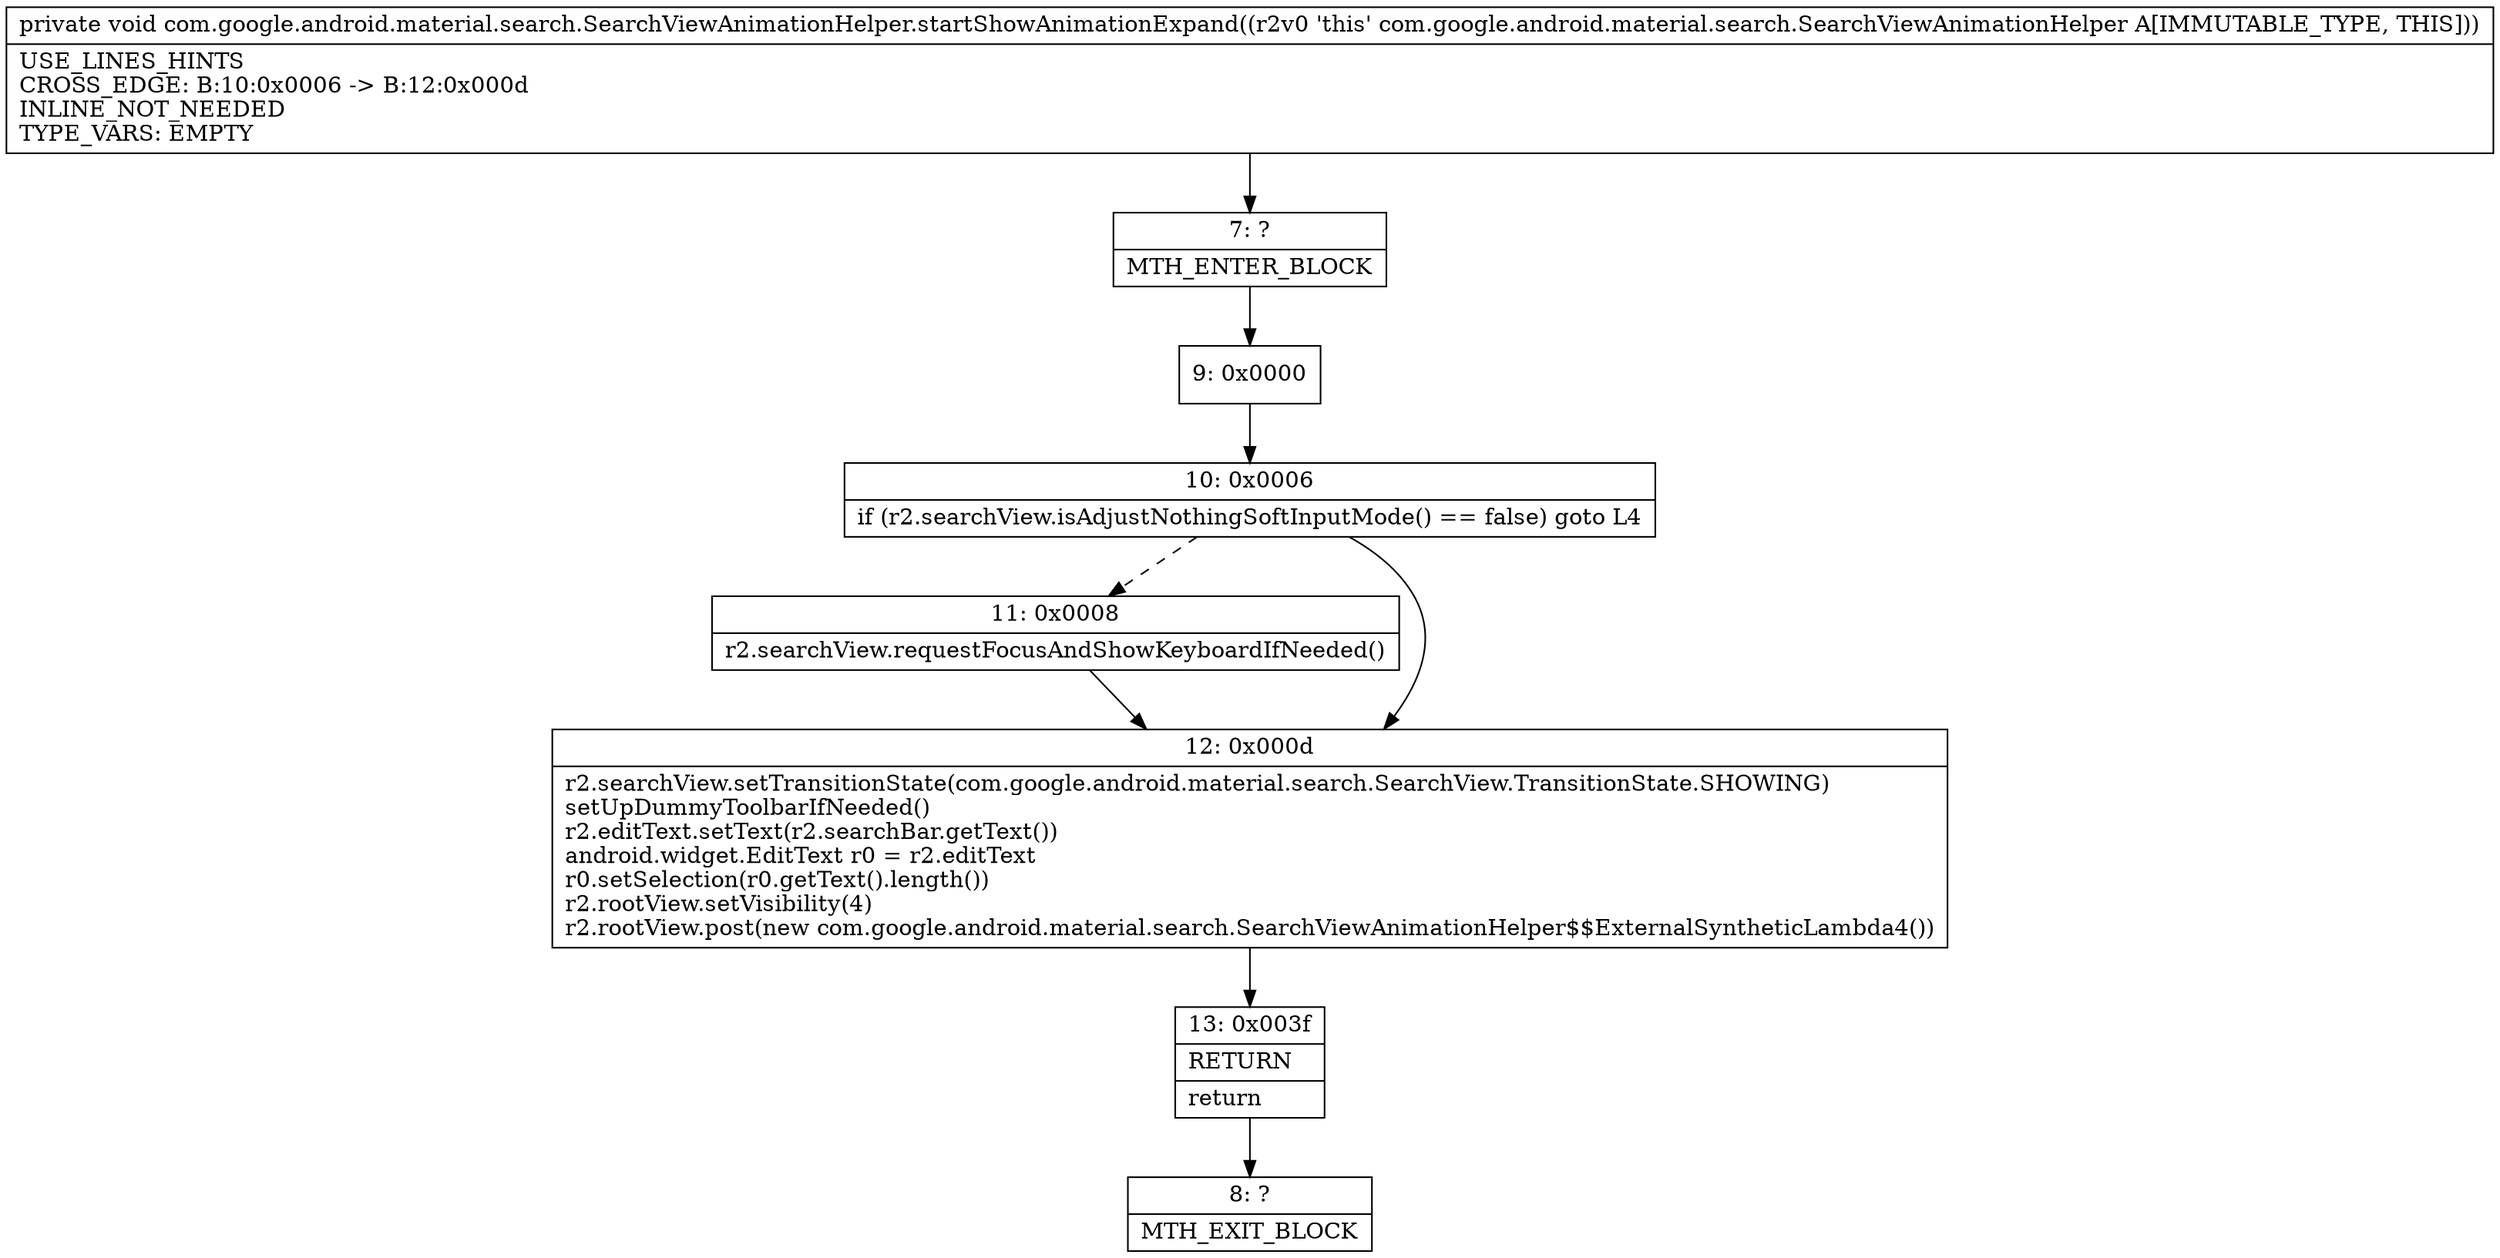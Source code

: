 digraph "CFG forcom.google.android.material.search.SearchViewAnimationHelper.startShowAnimationExpand()V" {
Node_7 [shape=record,label="{7\:\ ?|MTH_ENTER_BLOCK\l}"];
Node_9 [shape=record,label="{9\:\ 0x0000}"];
Node_10 [shape=record,label="{10\:\ 0x0006|if (r2.searchView.isAdjustNothingSoftInputMode() == false) goto L4\l}"];
Node_11 [shape=record,label="{11\:\ 0x0008|r2.searchView.requestFocusAndShowKeyboardIfNeeded()\l}"];
Node_12 [shape=record,label="{12\:\ 0x000d|r2.searchView.setTransitionState(com.google.android.material.search.SearchView.TransitionState.SHOWING)\lsetUpDummyToolbarIfNeeded()\lr2.editText.setText(r2.searchBar.getText())\landroid.widget.EditText r0 = r2.editText\lr0.setSelection(r0.getText().length())\lr2.rootView.setVisibility(4)\lr2.rootView.post(new com.google.android.material.search.SearchViewAnimationHelper$$ExternalSyntheticLambda4())\l}"];
Node_13 [shape=record,label="{13\:\ 0x003f|RETURN\l|return\l}"];
Node_8 [shape=record,label="{8\:\ ?|MTH_EXIT_BLOCK\l}"];
MethodNode[shape=record,label="{private void com.google.android.material.search.SearchViewAnimationHelper.startShowAnimationExpand((r2v0 'this' com.google.android.material.search.SearchViewAnimationHelper A[IMMUTABLE_TYPE, THIS]))  | USE_LINES_HINTS\lCROSS_EDGE: B:10:0x0006 \-\> B:12:0x000d\lINLINE_NOT_NEEDED\lTYPE_VARS: EMPTY\l}"];
MethodNode -> Node_7;Node_7 -> Node_9;
Node_9 -> Node_10;
Node_10 -> Node_11[style=dashed];
Node_10 -> Node_12;
Node_11 -> Node_12;
Node_12 -> Node_13;
Node_13 -> Node_8;
}

